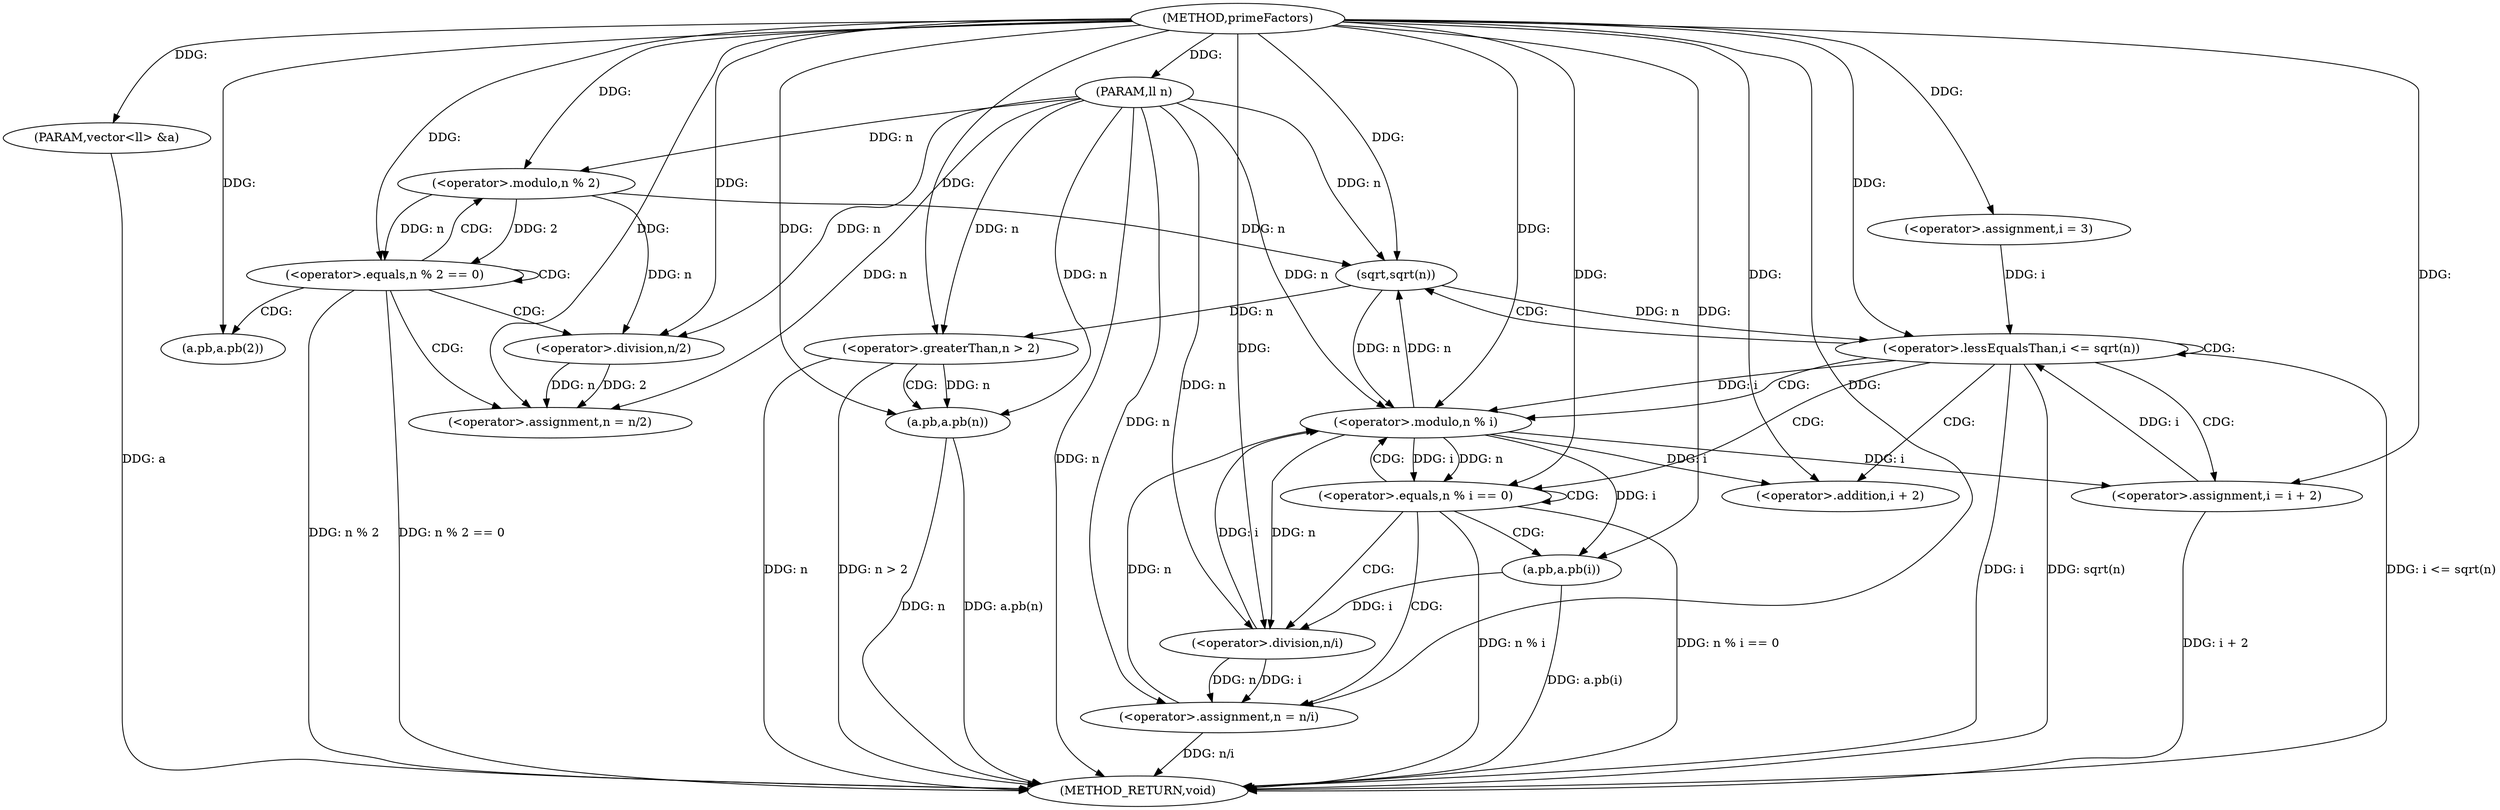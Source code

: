 digraph "primeFactors" {  
"1000220" [label = "(METHOD,primeFactors)" ]
"1000273" [label = "(METHOD_RETURN,void)" ]
"1000221" [label = "(PARAM,ll n)" ]
"1000222" [label = "(PARAM,vector<ll> &a)" ]
"1000225" [label = "(<operator>.equals,n % 2 == 0)" ]
"1000240" [label = "(<operator>.assignment,i = 3)" ]
"1000243" [label = "(<operator>.lessEqualsThan,i <= sqrt(n))" ]
"1000247" [label = "(<operator>.assignment,i = i + 2)" ]
"1000268" [label = "(<operator>.greaterThan,n > 2)" ]
"1000271" [label = "(a.pb,a.pb(n))" ]
"1000231" [label = "(a.pb,a.pb(2))" ]
"1000233" [label = "(<operator>.assignment,n = n/2)" ]
"1000226" [label = "(<operator>.modulo,n % 2)" ]
"1000245" [label = "(sqrt,sqrt(n))" ]
"1000249" [label = "(<operator>.addition,i + 2)" ]
"1000254" [label = "(<operator>.equals,n % i == 0)" ]
"1000235" [label = "(<operator>.division,n/2)" ]
"1000260" [label = "(a.pb,a.pb(i))" ]
"1000262" [label = "(<operator>.assignment,n = n/i)" ]
"1000255" [label = "(<operator>.modulo,n % i)" ]
"1000264" [label = "(<operator>.division,n/i)" ]
  "1000221" -> "1000273"  [ label = "DDG: n"] 
  "1000222" -> "1000273"  [ label = "DDG: a"] 
  "1000225" -> "1000273"  [ label = "DDG: n % 2"] 
  "1000225" -> "1000273"  [ label = "DDG: n % 2 == 0"] 
  "1000243" -> "1000273"  [ label = "DDG: i"] 
  "1000243" -> "1000273"  [ label = "DDG: sqrt(n)"] 
  "1000243" -> "1000273"  [ label = "DDG: i <= sqrt(n)"] 
  "1000268" -> "1000273"  [ label = "DDG: n"] 
  "1000268" -> "1000273"  [ label = "DDG: n > 2"] 
  "1000271" -> "1000273"  [ label = "DDG: n"] 
  "1000271" -> "1000273"  [ label = "DDG: a.pb(n)"] 
  "1000254" -> "1000273"  [ label = "DDG: n % i"] 
  "1000254" -> "1000273"  [ label = "DDG: n % i == 0"] 
  "1000247" -> "1000273"  [ label = "DDG: i + 2"] 
  "1000260" -> "1000273"  [ label = "DDG: a.pb(i)"] 
  "1000262" -> "1000273"  [ label = "DDG: n/i"] 
  "1000220" -> "1000221"  [ label = "DDG: "] 
  "1000220" -> "1000222"  [ label = "DDG: "] 
  "1000220" -> "1000240"  [ label = "DDG: "] 
  "1000255" -> "1000247"  [ label = "DDG: i"] 
  "1000220" -> "1000247"  [ label = "DDG: "] 
  "1000226" -> "1000225"  [ label = "DDG: n"] 
  "1000226" -> "1000225"  [ label = "DDG: 2"] 
  "1000220" -> "1000225"  [ label = "DDG: "] 
  "1000235" -> "1000233"  [ label = "DDG: n"] 
  "1000235" -> "1000233"  [ label = "DDG: 2"] 
  "1000240" -> "1000243"  [ label = "DDG: i"] 
  "1000247" -> "1000243"  [ label = "DDG: i"] 
  "1000220" -> "1000243"  [ label = "DDG: "] 
  "1000245" -> "1000243"  [ label = "DDG: n"] 
  "1000245" -> "1000268"  [ label = "DDG: n"] 
  "1000221" -> "1000268"  [ label = "DDG: n"] 
  "1000220" -> "1000268"  [ label = "DDG: "] 
  "1000268" -> "1000271"  [ label = "DDG: n"] 
  "1000221" -> "1000271"  [ label = "DDG: n"] 
  "1000220" -> "1000271"  [ label = "DDG: "] 
  "1000221" -> "1000226"  [ label = "DDG: n"] 
  "1000220" -> "1000226"  [ label = "DDG: "] 
  "1000220" -> "1000231"  [ label = "DDG: "] 
  "1000221" -> "1000233"  [ label = "DDG: n"] 
  "1000220" -> "1000233"  [ label = "DDG: "] 
  "1000226" -> "1000245"  [ label = "DDG: n"] 
  "1000255" -> "1000245"  [ label = "DDG: n"] 
  "1000221" -> "1000245"  [ label = "DDG: n"] 
  "1000220" -> "1000245"  [ label = "DDG: "] 
  "1000255" -> "1000249"  [ label = "DDG: i"] 
  "1000220" -> "1000249"  [ label = "DDG: "] 
  "1000226" -> "1000235"  [ label = "DDG: n"] 
  "1000221" -> "1000235"  [ label = "DDG: n"] 
  "1000220" -> "1000235"  [ label = "DDG: "] 
  "1000255" -> "1000254"  [ label = "DDG: n"] 
  "1000255" -> "1000254"  [ label = "DDG: i"] 
  "1000220" -> "1000254"  [ label = "DDG: "] 
  "1000264" -> "1000262"  [ label = "DDG: n"] 
  "1000264" -> "1000262"  [ label = "DDG: i"] 
  "1000245" -> "1000255"  [ label = "DDG: n"] 
  "1000262" -> "1000255"  [ label = "DDG: n"] 
  "1000221" -> "1000255"  [ label = "DDG: n"] 
  "1000220" -> "1000255"  [ label = "DDG: "] 
  "1000243" -> "1000255"  [ label = "DDG: i"] 
  "1000264" -> "1000255"  [ label = "DDG: i"] 
  "1000255" -> "1000260"  [ label = "DDG: i"] 
  "1000220" -> "1000260"  [ label = "DDG: "] 
  "1000221" -> "1000262"  [ label = "DDG: n"] 
  "1000220" -> "1000262"  [ label = "DDG: "] 
  "1000255" -> "1000264"  [ label = "DDG: n"] 
  "1000221" -> "1000264"  [ label = "DDG: n"] 
  "1000220" -> "1000264"  [ label = "DDG: "] 
  "1000260" -> "1000264"  [ label = "DDG: i"] 
  "1000225" -> "1000225"  [ label = "CDG: "] 
  "1000225" -> "1000235"  [ label = "CDG: "] 
  "1000225" -> "1000231"  [ label = "CDG: "] 
  "1000225" -> "1000233"  [ label = "CDG: "] 
  "1000225" -> "1000226"  [ label = "CDG: "] 
  "1000243" -> "1000247"  [ label = "CDG: "] 
  "1000243" -> "1000254"  [ label = "CDG: "] 
  "1000243" -> "1000249"  [ label = "CDG: "] 
  "1000243" -> "1000255"  [ label = "CDG: "] 
  "1000243" -> "1000243"  [ label = "CDG: "] 
  "1000243" -> "1000245"  [ label = "CDG: "] 
  "1000268" -> "1000271"  [ label = "CDG: "] 
  "1000254" -> "1000262"  [ label = "CDG: "] 
  "1000254" -> "1000254"  [ label = "CDG: "] 
  "1000254" -> "1000260"  [ label = "CDG: "] 
  "1000254" -> "1000264"  [ label = "CDG: "] 
  "1000254" -> "1000255"  [ label = "CDG: "] 
}
